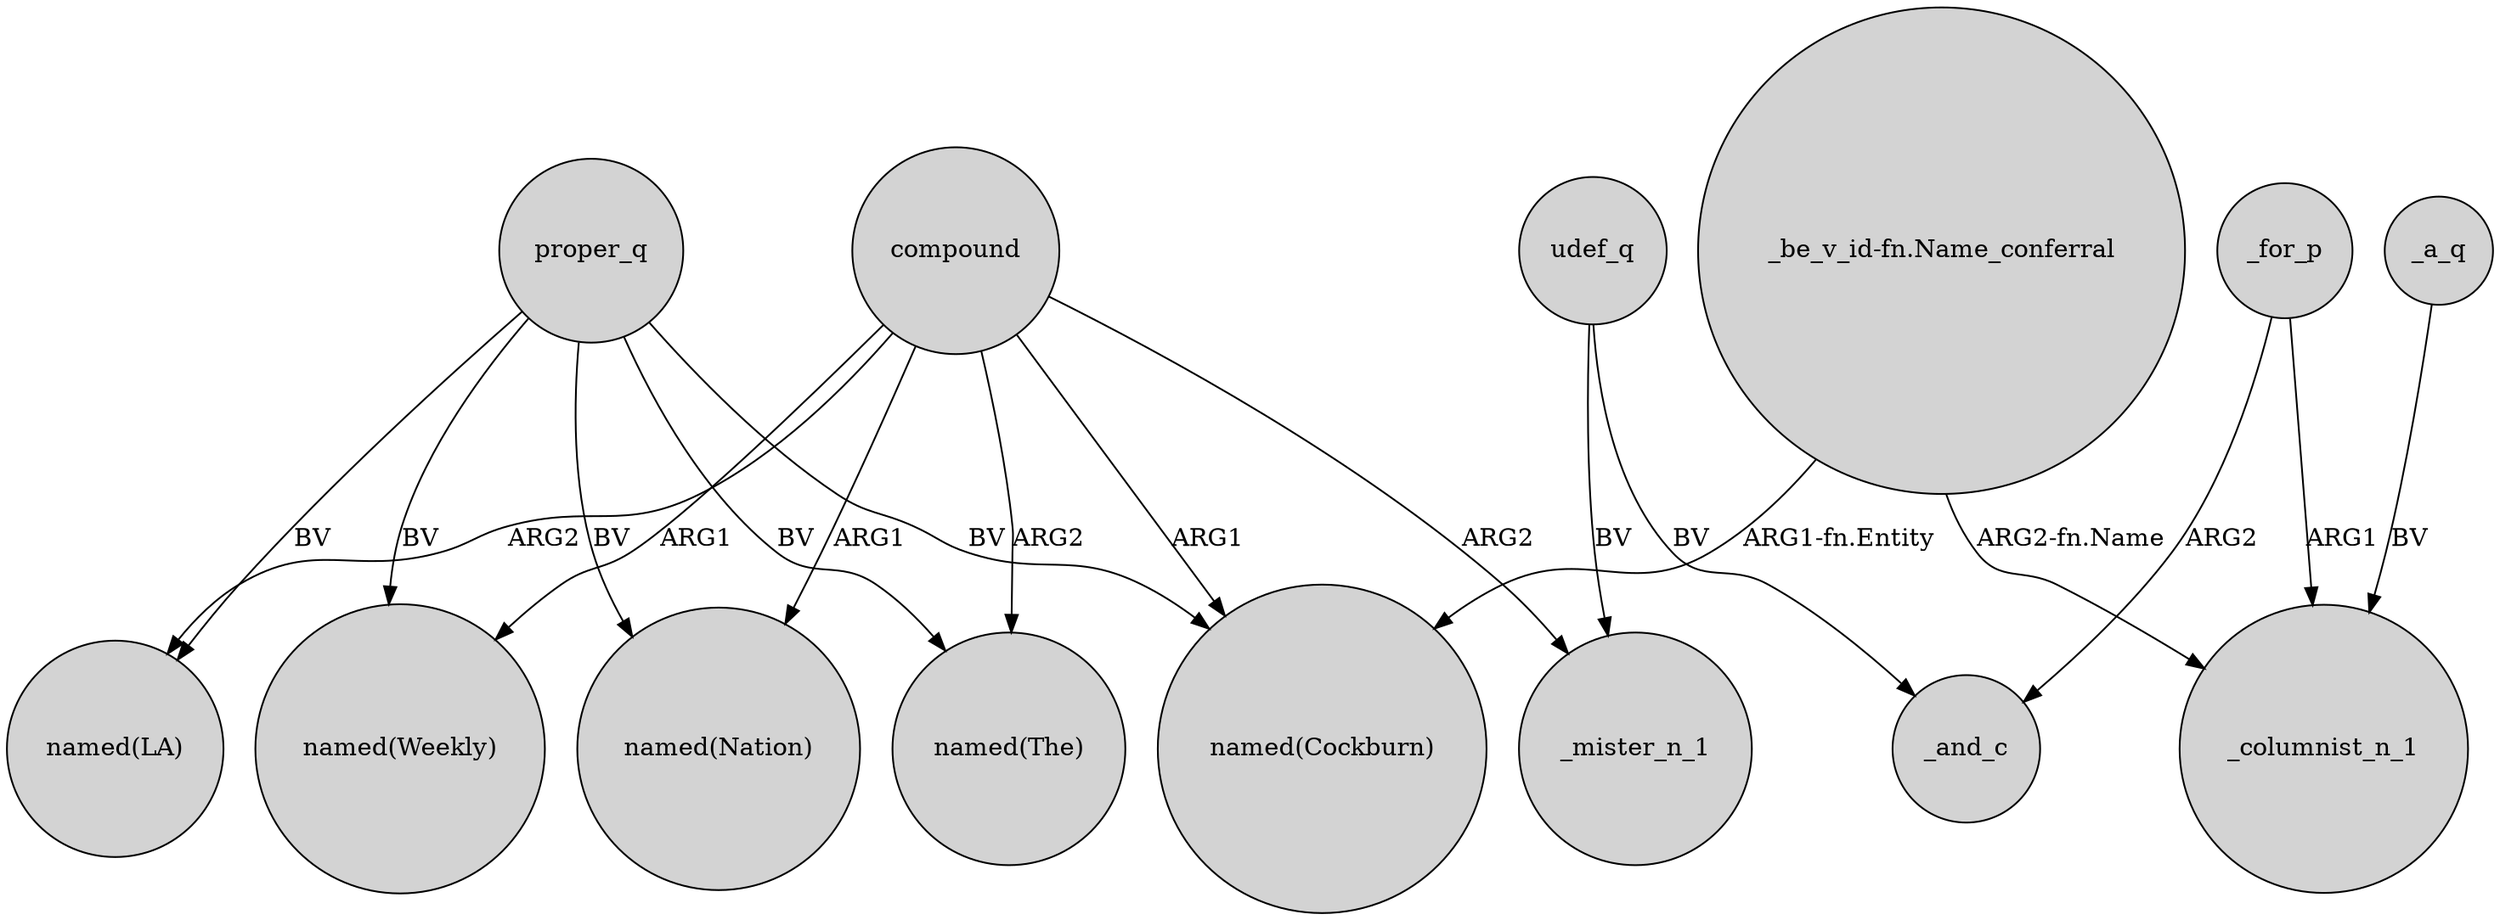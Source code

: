 digraph {
	node [shape=circle style=filled]
	proper_q -> "named(LA)" [label=BV]
	_for_p -> _columnist_n_1 [label=ARG1]
	compound -> "named(LA)" [label=ARG2]
	proper_q -> "named(Weekly)" [label=BV]
	"_be_v_id-fn.Name_conferral" -> _columnist_n_1 [label="ARG2-fn.Name"]
	compound -> "named(The)" [label=ARG2]
	compound -> _mister_n_1 [label=ARG2]
	proper_q -> "named(Cockburn)" [label=BV]
	udef_q -> _and_c [label=BV]
	compound -> "named(Cockburn)" [label=ARG1]
	udef_q -> _mister_n_1 [label=BV]
	_a_q -> _columnist_n_1 [label=BV]
	"_be_v_id-fn.Name_conferral" -> "named(Cockburn)" [label="ARG1-fn.Entity"]
	compound -> "named(Weekly)" [label=ARG1]
	compound -> "named(Nation)" [label=ARG1]
	proper_q -> "named(The)" [label=BV]
	proper_q -> "named(Nation)" [label=BV]
	_for_p -> _and_c [label=ARG2]
}
